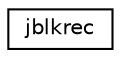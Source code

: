 digraph "Graphical Class Hierarchy"
{
 // LATEX_PDF_SIZE
  edge [fontname="Helvetica",fontsize="10",labelfontname="Helvetica",labelfontsize="10"];
  node [fontname="Helvetica",fontsize="10",shape=record];
  rankdir="LR";
  Node0 [label="jblkrec",height=0.2,width=0.4,color="black", fillcolor="white", style="filled",URL="$structjblkrec.html",tooltip=" "];
}
